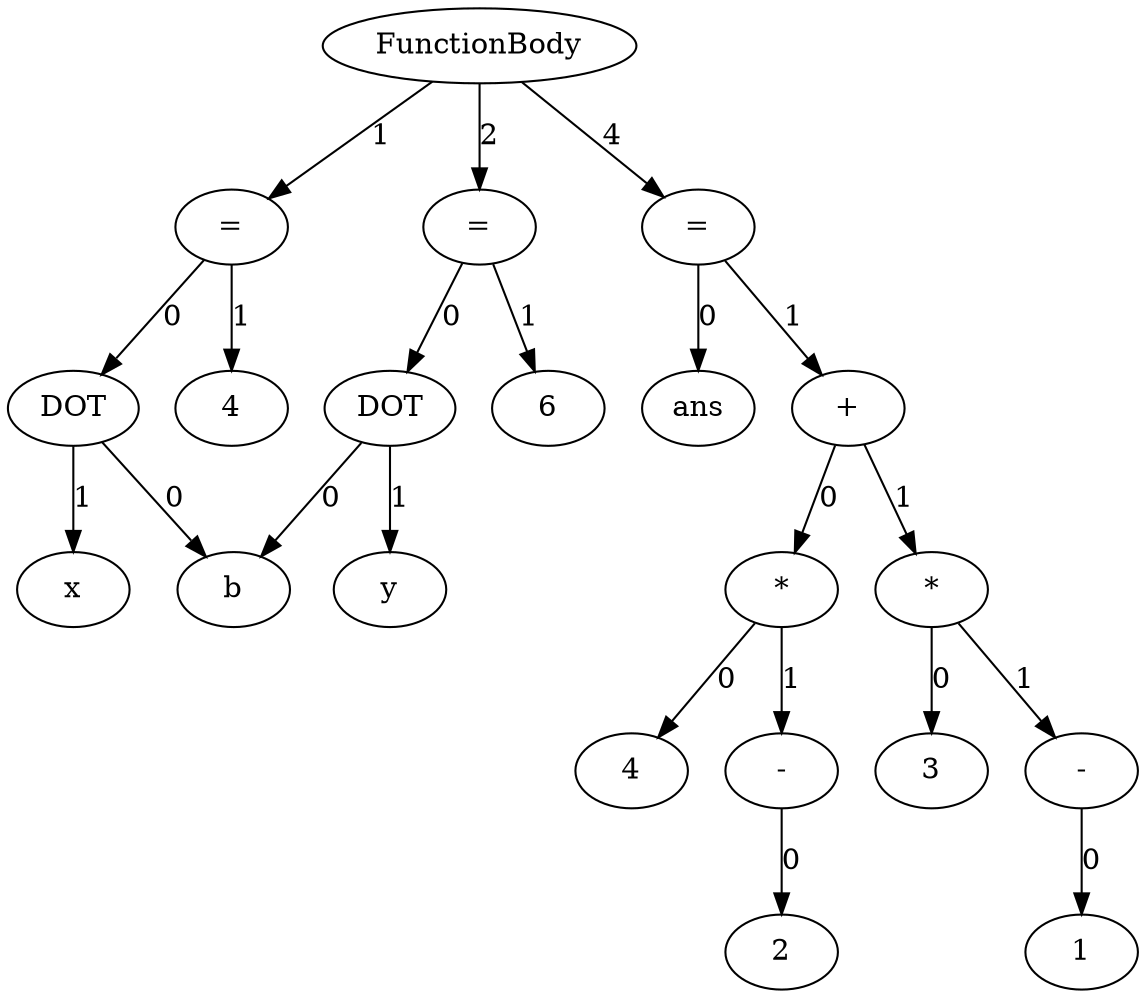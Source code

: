 strict digraph "" {
	node [label="\N"];
	139958017124336	[label=FunctionBody];
	139958017123952	[label="="];
	139958017124336 -> 139958017123952	[label=1];
	139958017124192	[label="="];
	139958017124336 -> 139958017124192	[label=2];
	139958017122560	[label="="];
	139958017124336 -> 139958017122560	[label=4];
	139958017543232	[label=DOT];
	139958017123952 -> 139958017543232	[label=0];
	139958017122992	[label=4];
	139958017123952 -> 139958017122992	[label=1];
	139958017122800	[label=b];
	139958017543232 -> 139958017122800	[label=0];
	139958017124096	[label=x];
	139958017543232 -> 139958017124096	[label=1];
	139958018085408	[label=DOT];
	139958017124192 -> 139958018085408	[label=0];
	139958017123856	[label=6];
	139958017124192 -> 139958017123856	[label=1];
	139958018085408 -> 139958017122800	[label=0];
	139958017122896	[label=y];
	139958018085408 -> 139958017122896	[label=1];
	139958017123520	[label=ans];
	139958017122560 -> 139958017123520	[label=0];
	139958017124432	[label="+"];
	139958017122560 -> 139958017124432	[label=1];
	139958017122848	[label="*"];
	139958017124432 -> 139958017122848	[label=0];
	139958017123664	[label="*"];
	139958017124432 -> 139958017123664	[label=1];
	139958017123568	[label=4];
	139958017122848 -> 139958017123568	[label=0];
	139958017122656	[label="-"];
	139958017122848 -> 139958017122656	[label=1];
	139958017124288	[label=2];
	139958017122656 -> 139958017124288	[label=0];
	139958017543712	[label=3];
	139958017123664 -> 139958017543712	[label=0];
	139958017124240	[label="-"];
	139958017123664 -> 139958017124240	[label=1];
	139958017123904	[label=1];
	139958017124240 -> 139958017123904	[label=0];
}
